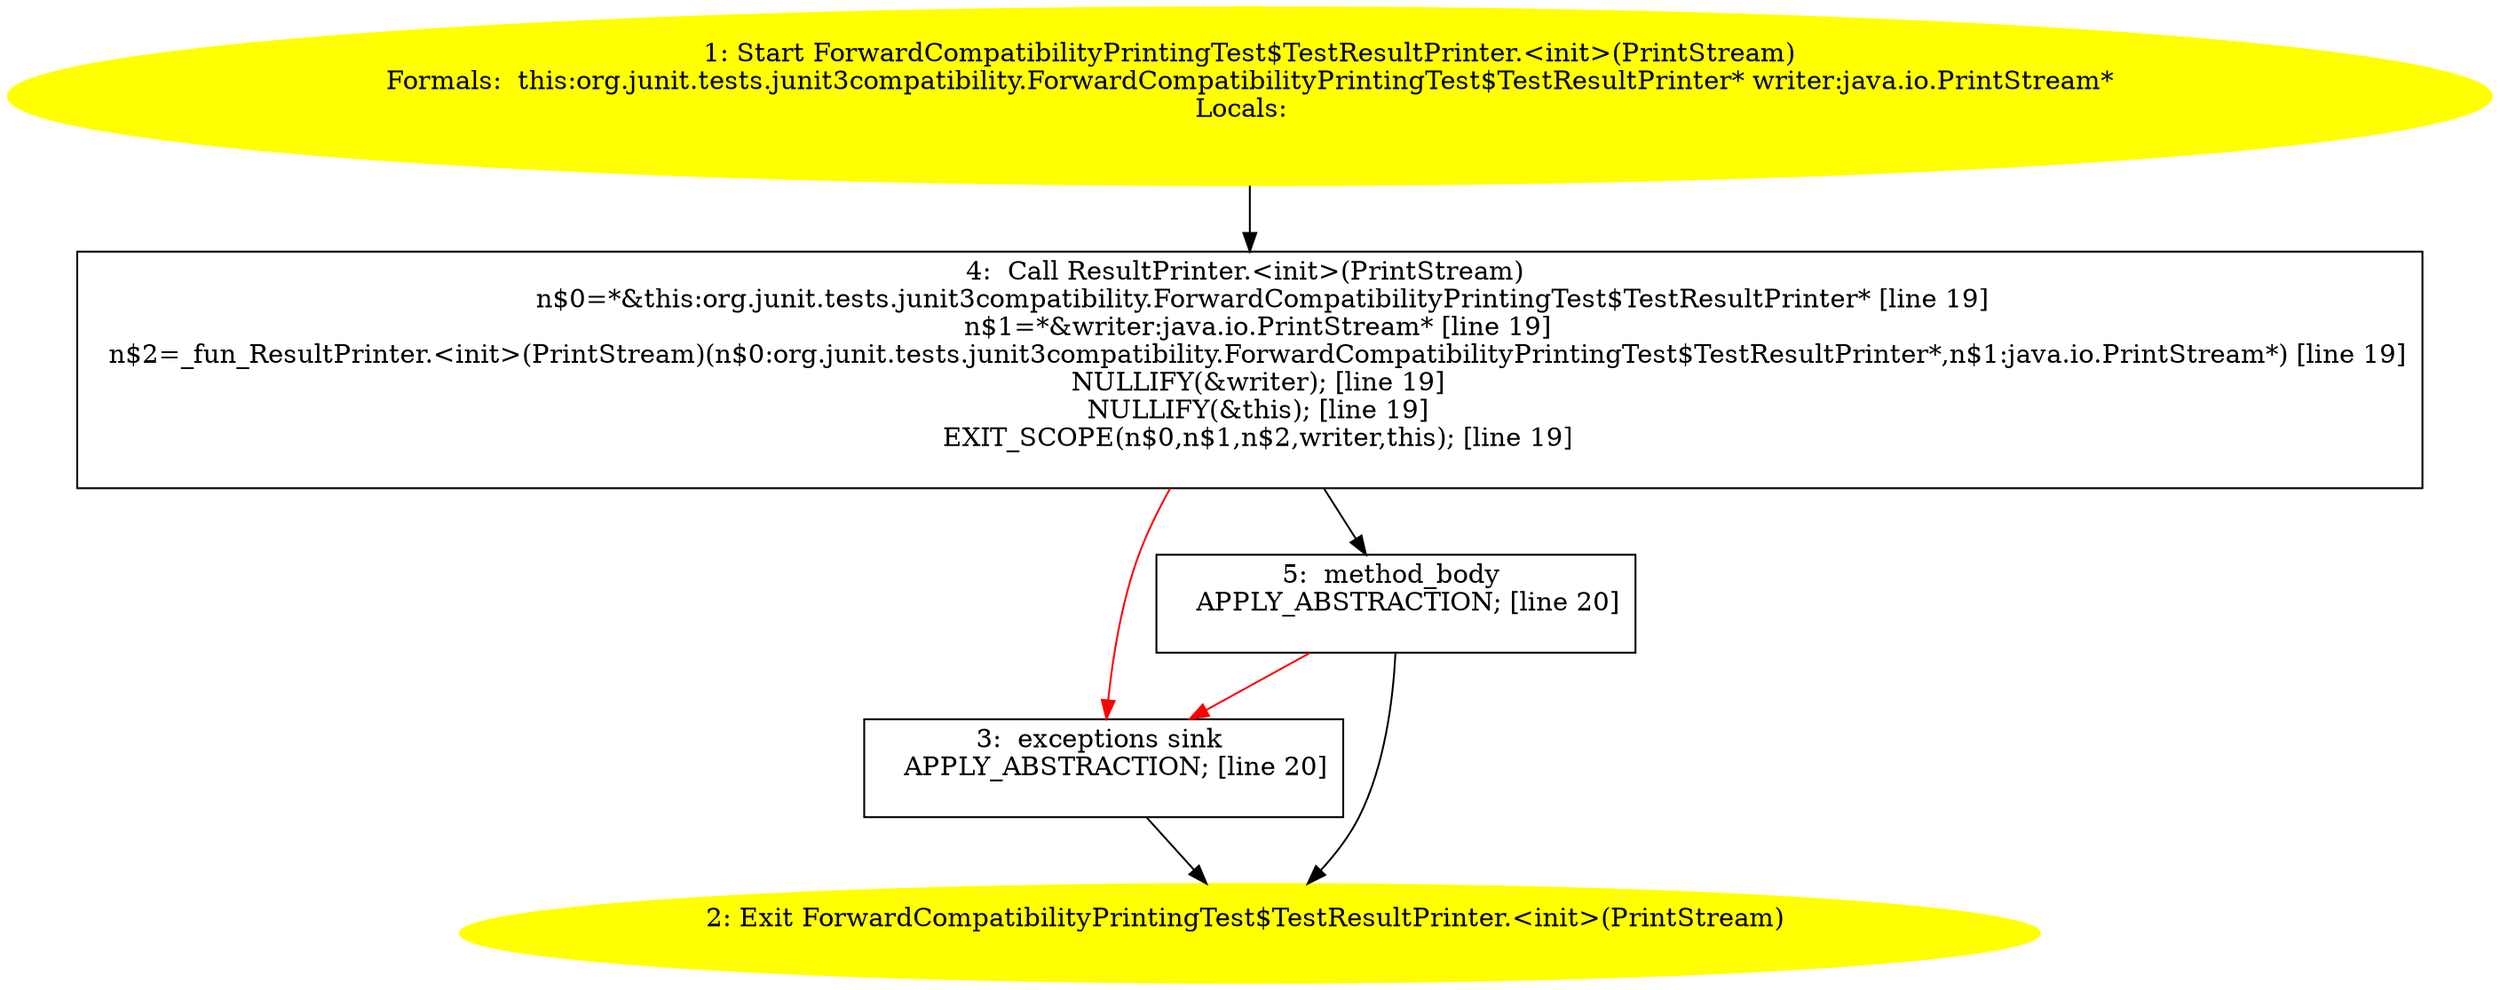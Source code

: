 /* @generated */
digraph cfg {
"org.junit.tests.junit3compatibility.ForwardCompatibilityPrintingTest$TestResultPrinter.<init>(java.i.1a0092e92c36f592cac955dbd0de57a6_1" [label="1: Start ForwardCompatibilityPrintingTest$TestResultPrinter.<init>(PrintStream)\nFormals:  this:org.junit.tests.junit3compatibility.ForwardCompatibilityPrintingTest$TestResultPrinter* writer:java.io.PrintStream*\nLocals:  \n  " color=yellow style=filled]
	

	 "org.junit.tests.junit3compatibility.ForwardCompatibilityPrintingTest$TestResultPrinter.<init>(java.i.1a0092e92c36f592cac955dbd0de57a6_1" -> "org.junit.tests.junit3compatibility.ForwardCompatibilityPrintingTest$TestResultPrinter.<init>(java.i.1a0092e92c36f592cac955dbd0de57a6_4" ;
"org.junit.tests.junit3compatibility.ForwardCompatibilityPrintingTest$TestResultPrinter.<init>(java.i.1a0092e92c36f592cac955dbd0de57a6_2" [label="2: Exit ForwardCompatibilityPrintingTest$TestResultPrinter.<init>(PrintStream) \n  " color=yellow style=filled]
	

"org.junit.tests.junit3compatibility.ForwardCompatibilityPrintingTest$TestResultPrinter.<init>(java.i.1a0092e92c36f592cac955dbd0de57a6_3" [label="3:  exceptions sink \n   APPLY_ABSTRACTION; [line 20]\n " shape="box"]
	

	 "org.junit.tests.junit3compatibility.ForwardCompatibilityPrintingTest$TestResultPrinter.<init>(java.i.1a0092e92c36f592cac955dbd0de57a6_3" -> "org.junit.tests.junit3compatibility.ForwardCompatibilityPrintingTest$TestResultPrinter.<init>(java.i.1a0092e92c36f592cac955dbd0de57a6_2" ;
"org.junit.tests.junit3compatibility.ForwardCompatibilityPrintingTest$TestResultPrinter.<init>(java.i.1a0092e92c36f592cac955dbd0de57a6_4" [label="4:  Call ResultPrinter.<init>(PrintStream) \n   n$0=*&this:org.junit.tests.junit3compatibility.ForwardCompatibilityPrintingTest$TestResultPrinter* [line 19]\n  n$1=*&writer:java.io.PrintStream* [line 19]\n  n$2=_fun_ResultPrinter.<init>(PrintStream)(n$0:org.junit.tests.junit3compatibility.ForwardCompatibilityPrintingTest$TestResultPrinter*,n$1:java.io.PrintStream*) [line 19]\n  NULLIFY(&writer); [line 19]\n  NULLIFY(&this); [line 19]\n  EXIT_SCOPE(n$0,n$1,n$2,writer,this); [line 19]\n " shape="box"]
	

	 "org.junit.tests.junit3compatibility.ForwardCompatibilityPrintingTest$TestResultPrinter.<init>(java.i.1a0092e92c36f592cac955dbd0de57a6_4" -> "org.junit.tests.junit3compatibility.ForwardCompatibilityPrintingTest$TestResultPrinter.<init>(java.i.1a0092e92c36f592cac955dbd0de57a6_5" ;
	 "org.junit.tests.junit3compatibility.ForwardCompatibilityPrintingTest$TestResultPrinter.<init>(java.i.1a0092e92c36f592cac955dbd0de57a6_4" -> "org.junit.tests.junit3compatibility.ForwardCompatibilityPrintingTest$TestResultPrinter.<init>(java.i.1a0092e92c36f592cac955dbd0de57a6_3" [color="red" ];
"org.junit.tests.junit3compatibility.ForwardCompatibilityPrintingTest$TestResultPrinter.<init>(java.i.1a0092e92c36f592cac955dbd0de57a6_5" [label="5:  method_body \n   APPLY_ABSTRACTION; [line 20]\n " shape="box"]
	

	 "org.junit.tests.junit3compatibility.ForwardCompatibilityPrintingTest$TestResultPrinter.<init>(java.i.1a0092e92c36f592cac955dbd0de57a6_5" -> "org.junit.tests.junit3compatibility.ForwardCompatibilityPrintingTest$TestResultPrinter.<init>(java.i.1a0092e92c36f592cac955dbd0de57a6_2" ;
	 "org.junit.tests.junit3compatibility.ForwardCompatibilityPrintingTest$TestResultPrinter.<init>(java.i.1a0092e92c36f592cac955dbd0de57a6_5" -> "org.junit.tests.junit3compatibility.ForwardCompatibilityPrintingTest$TestResultPrinter.<init>(java.i.1a0092e92c36f592cac955dbd0de57a6_3" [color="red" ];
}
